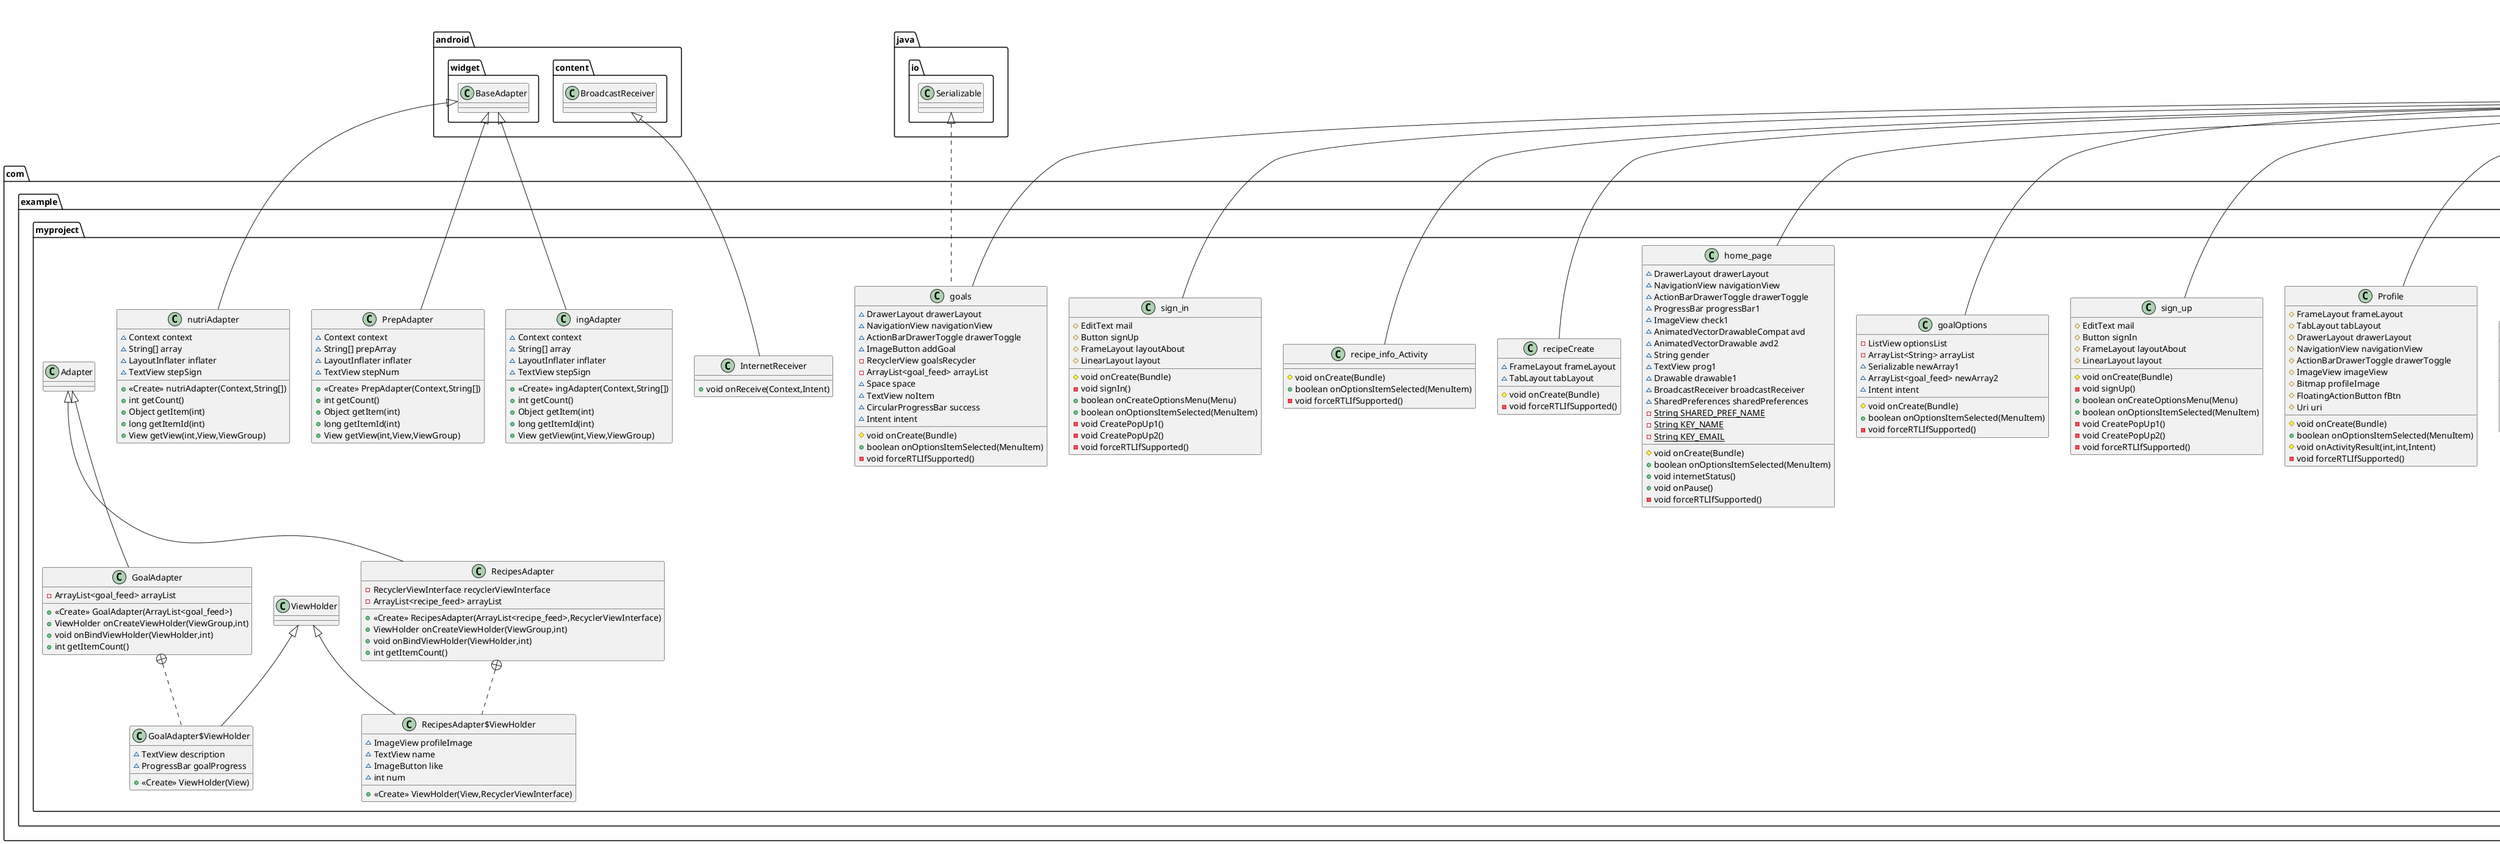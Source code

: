 @startuml
class com.example.myproject.goalOptions {
- ListView optionsList
- ArrayList<String> arrayList
~ Serializable newArray1
~ ArrayList<goal_feed> newArray2
~ Intent intent
# void onCreate(Bundle)
+ boolean onOptionsItemSelected(MenuItem)
- void forceRTLIfSupported()
}


class com.example.myproject.ingAdapter {
~ Context context
~ String[] array
~ LayoutInflater inflater
~ TextView stepSign
+ <<Create>> ingAdapter(Context,String[])
+ int getCount()
+ Object getItem(int)
+ long getItemId(int)
+ View getView(int,View,ViewGroup)
}


interface com.example.myproject.RecyclerViewInterface {
~ void OnItemClick(int)
}

class com.example.myproject.PrepAdapter {
~ Context context
~ String[] prepArray
~ LayoutInflater inflater
~ TextView stepNum
+ <<Create>> PrepAdapter(Context,String[])
+ int getCount()
+ Object getItem(int)
+ long getItemId(int)
+ View getView(int,View,ViewGroup)
}


class com.example.myproject.home_page {
~ DrawerLayout drawerLayout
~ NavigationView navigationView
~ ActionBarDrawerToggle drawerToggle
~ ProgressBar progressBar1
~ ImageView check1
~ AnimatedVectorDrawableCompat avd
~ AnimatedVectorDrawable avd2
~ String gender
~ TextView prog1
~ Drawable drawable1
~ BroadcastReceiver broadcastReceiver
~ SharedPreferences sharedPreferences
- {static} String SHARED_PREF_NAME
- {static} String KEY_NAME
- {static} String KEY_EMAIL
# void onCreate(Bundle)
+ boolean onOptionsItemSelected(MenuItem)
+ void internetStatus()
+ void onPause()
- void forceRTLIfSupported()
}


class com.example.myproject.goals {
~ DrawerLayout drawerLayout
~ NavigationView navigationView
~ ActionBarDrawerToggle drawerToggle
~ ImageButton addGoal
- RecyclerView goalsRecycler
- ArrayList<goal_feed> arrayList
~ Space space
~ TextView noItem
~ CircularProgressBar success
~ Intent intent
# void onCreate(Bundle)
+ boolean onOptionsItemSelected(MenuItem)
- void forceRTLIfSupported()
}


class com.example.myproject.ProfileFrag2 {
# EditText fName
# RadioGroup radio
# RadioButton genM
# SeekBar heightB
# TextView heightV
# Button save
# int age
# double height
~ Intent intent
+ <<Create>> ProfileFrag2()
+ void onCreate(Bundle)
+ View onCreateView(LayoutInflater,ViewGroup,Bundle)
+ void createUser(UserProfile)
+ {static} UserProfile createUserProfileFromForm(String,Uri,String,int,double,int)
}


class com.example.myproject.UserService {
~ {static} UserProfile myUser
~ {static} Task<Void> setMyUser(UserProfile)
~ {static} Task<UserProfile> getUserById(String)
}


class com.example.myproject.recipe_info_Activity {
# void onCreate(Bundle)
+ boolean onOptionsItemSelected(MenuItem)
- void forceRTLIfSupported()
}

class com.example.myproject.CheckInternet {
+ {static} String getNetworkInfo(Context)
}

class com.example.myproject.ingFrag {
~ String[] ingArray
+ {static} ingFrag newInstance(String[])
+ void onCreate(Bundle)
+ View onCreateView(LayoutInflater,ViewGroup,Bundle)
}


class com.example.myproject.prepFragCreate {
~ TextView stepNum
~ EditText stepDes
~ ImageButton forward
~ Button addBtn
~ List<String> list
~ int i
+ <<Create>> prepFragCreate()
+ void onCreate(Bundle)
+ View onCreateView(LayoutInflater,ViewGroup,Bundle)
}


class com.example.myproject.ProfileFrag1 {
# EditText fName
# Button save
~ Intent intent
+ <<Create>> ProfileFrag1()
+ void onCreate(Bundle)
+ View onCreateView(LayoutInflater,ViewGroup,Bundle)
+ {static} GuestUserProfile createGuestFromForm(String,Uri)
}


class com.example.myproject.recipeCreate {
~ FrameLayout frameLayout
~ TabLayout tabLayout
# void onCreate(Bundle)
- void forceRTLIfSupported()
}


class com.example.myproject.sign_in {
# EditText mail
# Button signUp
# FrameLayout layoutAbout
# LinearLayout layout
# void onCreate(Bundle)
- void signIn()
+ boolean onCreateOptionsMenu(Menu)
+ boolean onOptionsItemSelected(MenuItem)
- void CreatePopUp1()
- void CreatePopUp2()
- void forceRTLIfSupported()
}


class com.example.myproject.Profile {
# FrameLayout frameLayout
# TabLayout tabLayout
# DrawerLayout drawerLayout
# NavigationView navigationView
# ActionBarDrawerToggle drawerToggle
# ImageView imageView
# Bitmap profileImage
# FloatingActionButton fBtn
# Uri uri
# void onCreate(Bundle)
+ boolean onOptionsItemSelected(MenuItem)
# void onActivityResult(int,int,Intent)
- void forceRTLIfSupported()
}


class com.example.myproject.sign_up {
# EditText mail
# Button signIn
# FrameLayout layoutAbout
# LinearLayout layout
# void onCreate(Bundle)
- void signUp()
+ boolean onCreateOptionsMenu(Menu)
+ boolean onOptionsItemSelected(MenuItem)
- void CreatePopUp1()
- void CreatePopUp2()
- void forceRTLIfSupported()
}


class com.example.myproject.Summary {
~ DrawerLayout drawerLayout
~ NavigationView navigationView
~ ActionBarDrawerToggle drawerToggle
~ Spinner spinner
# void onCreate(Bundle)
+ boolean onOptionsItemSelected(MenuItem)
- void forceRTLIfSupported()
}


class com.example.myproject.nutriFrag {
~ String[] nutriArray
+ View onCreateView(LayoutInflater,ViewGroup,Bundle)
}


class com.example.myproject.Recipes_activity {
~ DrawerLayout drawerLayout
~ NavigationView navigationView
~ ActionBarDrawerToggle drawerToggle
- RecyclerView recipesRecycler
- ArrayList<recipe_feed> arrayList
# void onCreate(Bundle)
+ boolean onOptionsItemSelected(MenuItem)
- void forceRTLIfSupported()
+ void OnItemClick(int)
}


class com.example.myproject.photoFrag {
- {static} String ARG_PARAM1
- {static} String ARG_PARAM2
- String mParam1
- String mParam2
+ <<Create>> photoFrag()
+ {static} photoFrag newInstance(String,String)
+ void onCreate(Bundle)
+ View onCreateView(LayoutInflater,ViewGroup,Bundle)
}


class com.example.myproject.Recipe_item {
~ ImageButton like
~ ShapeableImageView profileImage
~ int num
# void onCreate(Bundle)
}


class com.example.myproject.GoalAdapter {
- ArrayList<goal_feed> arrayList
+ <<Create>> GoalAdapter(ArrayList<goal_feed>)
+ ViewHolder onCreateViewHolder(ViewGroup,int)
+ void onBindViewHolder(ViewHolder,int)
+ int getItemCount()
}


class com.example.myproject.GoalAdapter$ViewHolder {
~ TextView description
~ ProgressBar goalProgress
+ <<Create>> ViewHolder(View)
}


class com.example.myproject.ingFragCreate {
~ TextView stepNum
~ EditText stepDes
~ LinearLayout arrows
~ ImageButton forward
~ Button addBtn
~ List<String> list
~ Intent intent
~ int i
~ int m
~ String[] ingArray
+ <<Create>> ingFragCreate()
+ void onCreate(Bundle)
+ View onCreateView(LayoutInflater,ViewGroup,Bundle)
}


class com.example.myproject.splash_screen {
# void onCreate(Bundle)
}

class com.example.myproject.RecipesAdapter {
- RecyclerViewInterface recyclerViewInterface
- ArrayList<recipe_feed> arrayList
+ <<Create>> RecipesAdapter(ArrayList<recipe_feed>,RecyclerViewInterface)
+ ViewHolder onCreateViewHolder(ViewGroup,int)
+ void onBindViewHolder(ViewHolder,int)
+ int getItemCount()
}


class com.example.myproject.RecipesAdapter$ViewHolder {
~ ImageView profileImage
~ TextView name
~ ImageButton like
~ int num
+ <<Create>> ViewHolder(View,RecyclerViewInterface)
}


class com.example.myproject.finishFrag {
~ String[] ingArray
+ {static} finishFrag newInstance(String[])
+ void onCreate(Bundle)
+ View onCreateView(LayoutInflater,ViewGroup,Bundle)
}


class com.example.myproject.nutriAdapter {
~ Context context
~ String[] array
~ LayoutInflater inflater
~ TextView stepSign
+ <<Create>> nutriAdapter(Context,String[])
+ int getCount()
+ Object getItem(int)
+ long getItemId(int)
+ View getView(int,View,ViewGroup)
}


class com.example.myproject.prepFrag {
~ String[] prepArray
+ View onCreateView(LayoutInflater,ViewGroup,Bundle)
}


class com.example.myproject.nutriFragCreate {
~ TextView stepNum
~ EditText stepDes
~ ImageButton forward
~ Button addBtn
~ List<String> list
~ int i
+ <<Create>> nutriFragCreate()
+ void onCreate(Bundle)
+ View onCreateView(LayoutInflater,ViewGroup,Bundle)
}


class com.example.myproject.InternetReceiver {
+ void onReceive(Context,Intent)
}



androidx.appcompat.app.AppCompatActivity <|-- com.example.myproject.goalOptions
android.widget.BaseAdapter <|-- com.example.myproject.ingAdapter
android.widget.BaseAdapter <|-- com.example.myproject.PrepAdapter
androidx.appcompat.app.AppCompatActivity <|-- com.example.myproject.home_page
java.io.Serializable <|.. com.example.myproject.goals
androidx.appcompat.app.AppCompatActivity <|-- com.example.myproject.goals
androidx.fragment.app.Fragment <|-- com.example.myproject.ProfileFrag2
androidx.appcompat.app.AppCompatActivity <|-- com.example.myproject.recipe_info_Activity
androidx.fragment.app.ListFragment <|-- com.example.myproject.ingFrag
androidx.fragment.app.Fragment <|-- com.example.myproject.prepFragCreate
androidx.fragment.app.Fragment <|-- com.example.myproject.ProfileFrag1
androidx.appcompat.app.AppCompatActivity <|-- com.example.myproject.recipeCreate
androidx.appcompat.app.AppCompatActivity <|-- com.example.myproject.sign_in
androidx.appcompat.app.AppCompatActivity <|-- com.example.myproject.Profile
androidx.appcompat.app.AppCompatActivity <|-- com.example.myproject.sign_up
androidx.appcompat.app.AppCompatActivity <|-- com.example.myproject.Summary
androidx.fragment.app.ListFragment <|-- com.example.myproject.nutriFrag
com.example.myproject.RecyclerViewInterface <|.. com.example.myproject.Recipes_activity
androidx.appcompat.app.AppCompatActivity <|-- com.example.myproject.Recipes_activity
androidx.fragment.app.Fragment <|-- com.example.myproject.photoFrag
androidx.appcompat.app.AppCompatActivity <|-- com.example.myproject.Recipe_item
com.example.myproject.Adapter <|-- com.example.myproject.GoalAdapter
com.example.myproject.GoalAdapter +.. com.example.myproject.GoalAdapter$ViewHolder
com.example.myproject.ViewHolder <|-- com.example.myproject.GoalAdapter$ViewHolder
androidx.fragment.app.Fragment <|-- com.example.myproject.ingFragCreate
androidx.appcompat.app.AppCompatActivity <|-- com.example.myproject.splash_screen
com.example.myproject.Adapter <|-- com.example.myproject.RecipesAdapter
com.example.myproject.RecipesAdapter +.. com.example.myproject.RecipesAdapter$ViewHolder
com.example.myproject.ViewHolder <|-- com.example.myproject.RecipesAdapter$ViewHolder
androidx.fragment.app.Fragment <|-- com.example.myproject.finishFrag
android.widget.BaseAdapter <|-- com.example.myproject.nutriAdapter
androidx.fragment.app.ListFragment <|-- com.example.myproject.prepFrag
androidx.fragment.app.Fragment <|-- com.example.myproject.nutriFragCreate
android.content.BroadcastReceiver <|-- com.example.myproject.InternetReceiver
@enduml